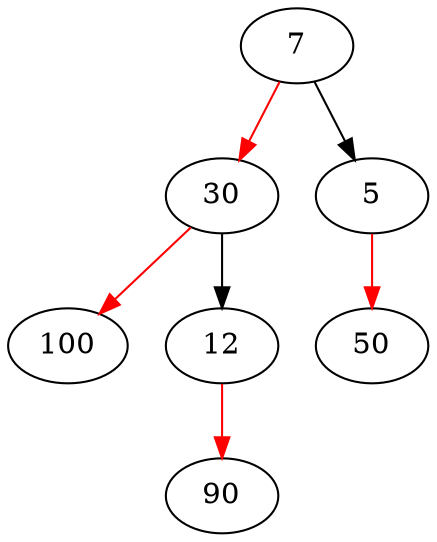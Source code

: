 digraph G {
5[label="7"];
5->2[color = "red"];
5->4;
2[label="30"];
2->6[color = "red"];
2->1;
6[label="100"];
1[label="12"];
1->0[color = "red"];
0[label="90"];
4[label="5"];
4->3[color = "red"];
3[label="50"];
}
